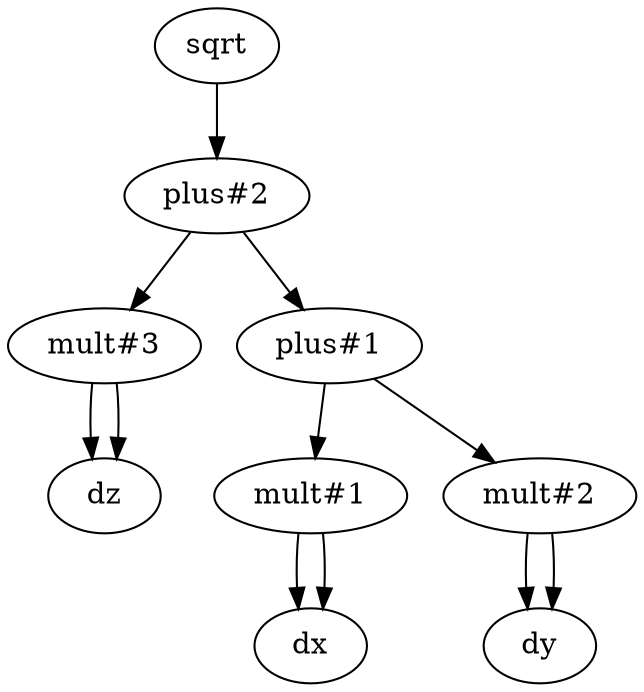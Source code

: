 digraph {
graph [ page = "3,4" ]
"mult#1" -> "dx";
"mult#1" -> "dx";
"mult#2" -> "dy";
"mult#2" -> "dy";
"mult#3" -> "dz";
"mult#3" -> "dz";
"plus#1" -> "mult#1";
"plus#1" -> "mult#2";
"plus#2" -> "mult#3";
"plus#2" -> "plus#1";
"sqrt" -> "plus#2";
}

